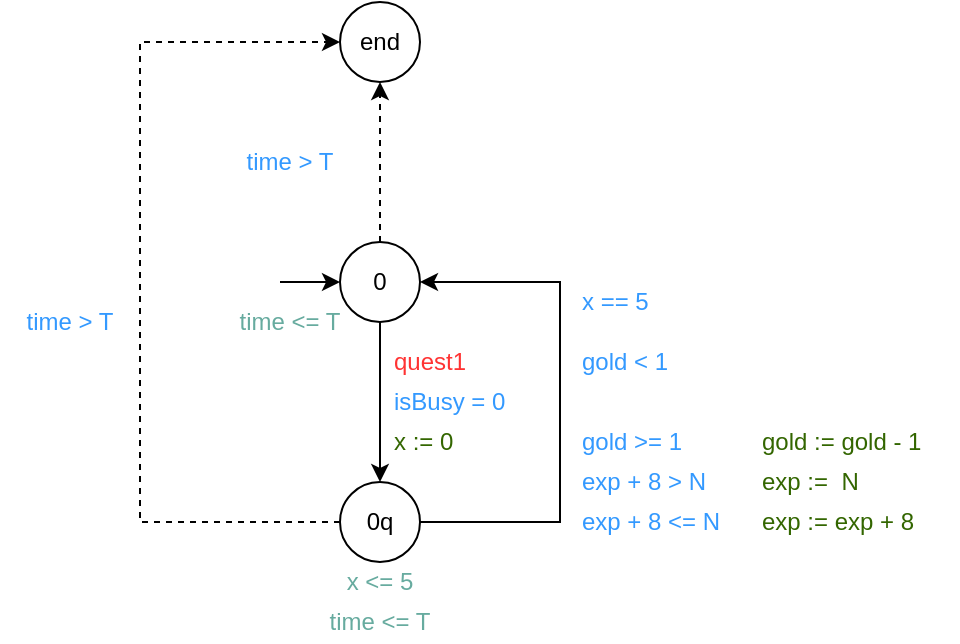 <mxfile version="13.7.9" type="device"><diagram id="QfbNSQiKLSCTqOn4VS1K" name="Page-1"><mxGraphModel dx="1086" dy="806" grid="1" gridSize="10" guides="1" tooltips="1" connect="1" arrows="1" fold="1" page="1" pageScale="1" pageWidth="827" pageHeight="1169" math="0" shadow="0"><root><mxCell id="0"/><mxCell id="1" parent="0"/><mxCell id="wfZjow9AdQvXZvmK6ttu-1" style="edgeStyle=orthogonalEdgeStyle;rounded=0;orthogonalLoop=1;jettySize=auto;html=1;" parent="1" source="Bz2m0mubHHa_XrgzrZrH-1" target="wfZjow9AdQvXZvmK6ttu-2" edge="1"><mxGeometry relative="1" as="geometry"><mxPoint x="220" y="458" as="targetPoint"/></mxGeometry></mxCell><mxCell id="wfZjow9AdQvXZvmK6ttu-4" style="edgeStyle=orthogonalEdgeStyle;rounded=0;orthogonalLoop=1;jettySize=auto;html=1;entryX=0.5;entryY=1;entryDx=0;entryDy=0;dashed=1;" parent="1" source="Bz2m0mubHHa_XrgzrZrH-1" target="Bz2m0mubHHa_XrgzrZrH-48" edge="1"><mxGeometry relative="1" as="geometry"/></mxCell><mxCell id="Bz2m0mubHHa_XrgzrZrH-1" value="0" style="ellipse;whiteSpace=wrap;html=1;aspect=fixed;" parent="1" vertex="1"><mxGeometry x="200" y="360" width="40" height="40" as="geometry"/></mxCell><mxCell id="Bz2m0mubHHa_XrgzrZrH-2" value="" style="endArrow=classic;html=1;fontSize=8;" parent="1" target="Bz2m0mubHHa_XrgzrZrH-1" edge="1"><mxGeometry width="50" height="50" relative="1" as="geometry"><mxPoint x="170" y="380" as="sourcePoint"/><mxPoint x="130" y="390" as="targetPoint"/></mxGeometry></mxCell><mxCell id="Bz2m0mubHHa_XrgzrZrH-48" value="end" style="ellipse;whiteSpace=wrap;html=1;aspect=fixed;" parent="1" vertex="1"><mxGeometry x="200" y="240" width="40" height="40" as="geometry"/></mxCell><mxCell id="Bz2m0mubHHa_XrgzrZrH-51" value="time &amp;lt;= T" style="text;html=1;strokeColor=none;fillColor=none;align=center;verticalAlign=middle;whiteSpace=wrap;rounded=0;fontColor=#67AB9F;" parent="1" vertex="1"><mxGeometry x="140" y="390" width="70" height="20" as="geometry"/></mxCell><mxCell id="wfZjow9AdQvXZvmK6ttu-5" style="edgeStyle=orthogonalEdgeStyle;rounded=0;orthogonalLoop=1;jettySize=auto;html=1;dashed=1;" parent="1" source="wfZjow9AdQvXZvmK6ttu-2" target="Bz2m0mubHHa_XrgzrZrH-48" edge="1"><mxGeometry relative="1" as="geometry"><Array as="points"><mxPoint x="100" y="500"/><mxPoint x="100" y="260"/></Array></mxGeometry></mxCell><mxCell id="wfZjow9AdQvXZvmK6ttu-2" value="0q" style="ellipse;whiteSpace=wrap;html=1;aspect=fixed;" parent="1" vertex="1"><mxGeometry x="200" y="480" width="40" height="40" as="geometry"/></mxCell><mxCell id="wfZjow9AdQvXZvmK6ttu-6" value="x &amp;lt;= 5" style="text;html=1;strokeColor=none;fillColor=none;align=center;verticalAlign=middle;whiteSpace=wrap;rounded=0;fontColor=#67AB9F;" parent="1" vertex="1"><mxGeometry x="185" y="520" width="70" height="20" as="geometry"/></mxCell><mxCell id="wfZjow9AdQvXZvmK6ttu-8" value="x := 0" style="text;html=1;strokeColor=none;fillColor=none;align=left;verticalAlign=middle;whiteSpace=wrap;rounded=0;labelBackgroundColor=none;fontColor=#336600;" parent="1" vertex="1"><mxGeometry x="225" y="450" width="60" height="20" as="geometry"/></mxCell><mxCell id="wfZjow9AdQvXZvmK6ttu-11" style="edgeStyle=orthogonalEdgeStyle;rounded=0;orthogonalLoop=1;jettySize=auto;html=1;" parent="1" source="wfZjow9AdQvXZvmK6ttu-2" target="Bz2m0mubHHa_XrgzrZrH-1" edge="1"><mxGeometry relative="1" as="geometry"><mxPoint x="230" y="490" as="targetPoint"/><mxPoint x="230" y="410" as="sourcePoint"/><Array as="points"><mxPoint x="310" y="500"/><mxPoint x="310" y="380"/></Array></mxGeometry></mxCell><mxCell id="wfZjow9AdQvXZvmK6ttu-12" value="time &amp;gt; T" style="text;html=1;strokeColor=none;fillColor=none;align=center;verticalAlign=middle;whiteSpace=wrap;rounded=0;fontColor=#3399FF;" parent="1" vertex="1"><mxGeometry x="30" y="390" width="70" height="20" as="geometry"/></mxCell><mxCell id="wfZjow9AdQvXZvmK6ttu-13" value="time &amp;lt;= T" style="text;html=1;strokeColor=none;fillColor=none;align=center;verticalAlign=middle;whiteSpace=wrap;rounded=0;fontColor=#67AB9F;" parent="1" vertex="1"><mxGeometry x="185" y="540" width="70" height="20" as="geometry"/></mxCell><mxCell id="wfZjow9AdQvXZvmK6ttu-14" value="time &amp;gt; T" style="text;html=1;strokeColor=none;fillColor=none;align=center;verticalAlign=middle;whiteSpace=wrap;rounded=0;fontColor=#3399FF;" parent="1" vertex="1"><mxGeometry x="140" y="310" width="70" height="20" as="geometry"/></mxCell><mxCell id="wfZjow9AdQvXZvmK6ttu-15" value="x == 5" style="text;html=1;strokeColor=none;fillColor=none;align=left;verticalAlign=middle;whiteSpace=wrap;rounded=0;fontColor=#3399FF;" parent="1" vertex="1"><mxGeometry x="319" y="380" width="70" height="20" as="geometry"/></mxCell><mxCell id="wfZjow9AdQvXZvmK6ttu-16" value="gold := gold - 1" style="text;html=1;strokeColor=none;fillColor=none;align=left;verticalAlign=middle;whiteSpace=wrap;rounded=0;fontColor=#336600;" parent="1" vertex="1"><mxGeometry x="409" y="450" width="100" height="20" as="geometry"/></mxCell><mxCell id="wfZjow9AdQvXZvmK6ttu-17" value="&lt;font color=&quot;#3399ff&quot;&gt;gold &amp;gt;= 1&lt;/font&gt;" style="text;html=1;strokeColor=none;fillColor=none;align=left;verticalAlign=middle;whiteSpace=wrap;rounded=0;fontColor=#336600;" parent="1" vertex="1"><mxGeometry x="319" y="450" width="60" height="20" as="geometry"/></mxCell><mxCell id="wfZjow9AdQvXZvmK6ttu-19" value="&lt;font color=&quot;#3399ff&quot;&gt;gold &amp;lt; 1&lt;/font&gt;" style="text;html=1;strokeColor=none;fillColor=none;align=left;verticalAlign=middle;whiteSpace=wrap;rounded=0;fontColor=#336600;" parent="1" vertex="1"><mxGeometry x="319" y="410" width="60" height="20" as="geometry"/></mxCell><mxCell id="wfZjow9AdQvXZvmK6ttu-20" value="exp := exp + 8" style="text;html=1;strokeColor=none;fillColor=none;align=left;verticalAlign=middle;whiteSpace=wrap;rounded=0;fontColor=#336600;" parent="1" vertex="1"><mxGeometry x="409" y="490" width="100" height="20" as="geometry"/></mxCell><mxCell id="wfZjow9AdQvXZvmK6ttu-21" value="&lt;font color=&quot;#3399ff&quot;&gt;exp + 8 &amp;lt;= N&lt;/font&gt;" style="text;html=1;strokeColor=none;fillColor=none;align=left;verticalAlign=middle;whiteSpace=wrap;rounded=0;fontColor=#336600;" parent="1" vertex="1"><mxGeometry x="319" y="490" width="80" height="20" as="geometry"/></mxCell><mxCell id="wfZjow9AdQvXZvmK6ttu-22" value="exp :=&amp;nbsp; N" style="text;html=1;strokeColor=none;fillColor=none;align=left;verticalAlign=middle;whiteSpace=wrap;rounded=0;fontColor=#336600;" parent="1" vertex="1"><mxGeometry x="409" y="470" width="100" height="20" as="geometry"/></mxCell><mxCell id="wfZjow9AdQvXZvmK6ttu-23" value="&lt;font color=&quot;#3399ff&quot;&gt;exp + 8 &amp;gt; N&lt;/font&gt;" style="text;html=1;strokeColor=none;fillColor=none;align=left;verticalAlign=middle;whiteSpace=wrap;rounded=0;fontColor=#336600;" parent="1" vertex="1"><mxGeometry x="319" y="470" width="70" height="20" as="geometry"/></mxCell><mxCell id="4ju5lpycXJSjtRdlE1tc-1" value="quest1" style="text;html=1;strokeColor=none;fillColor=none;align=center;verticalAlign=middle;whiteSpace=wrap;rounded=0;fontColor=#FF3333;" parent="1" vertex="1"><mxGeometry x="225" y="410" width="40" height="20" as="geometry"/></mxCell><mxCell id="nm-TXudMvCQWt6K09nzD-1" value="isBusy = 0" style="text;html=1;strokeColor=none;fillColor=none;align=left;verticalAlign=middle;whiteSpace=wrap;rounded=0;labelBackgroundColor=none;fontColor=#3399FF;" parent="1" vertex="1"><mxGeometry x="225" y="430" width="65" height="20" as="geometry"/></mxCell></root></mxGraphModel></diagram></mxfile>